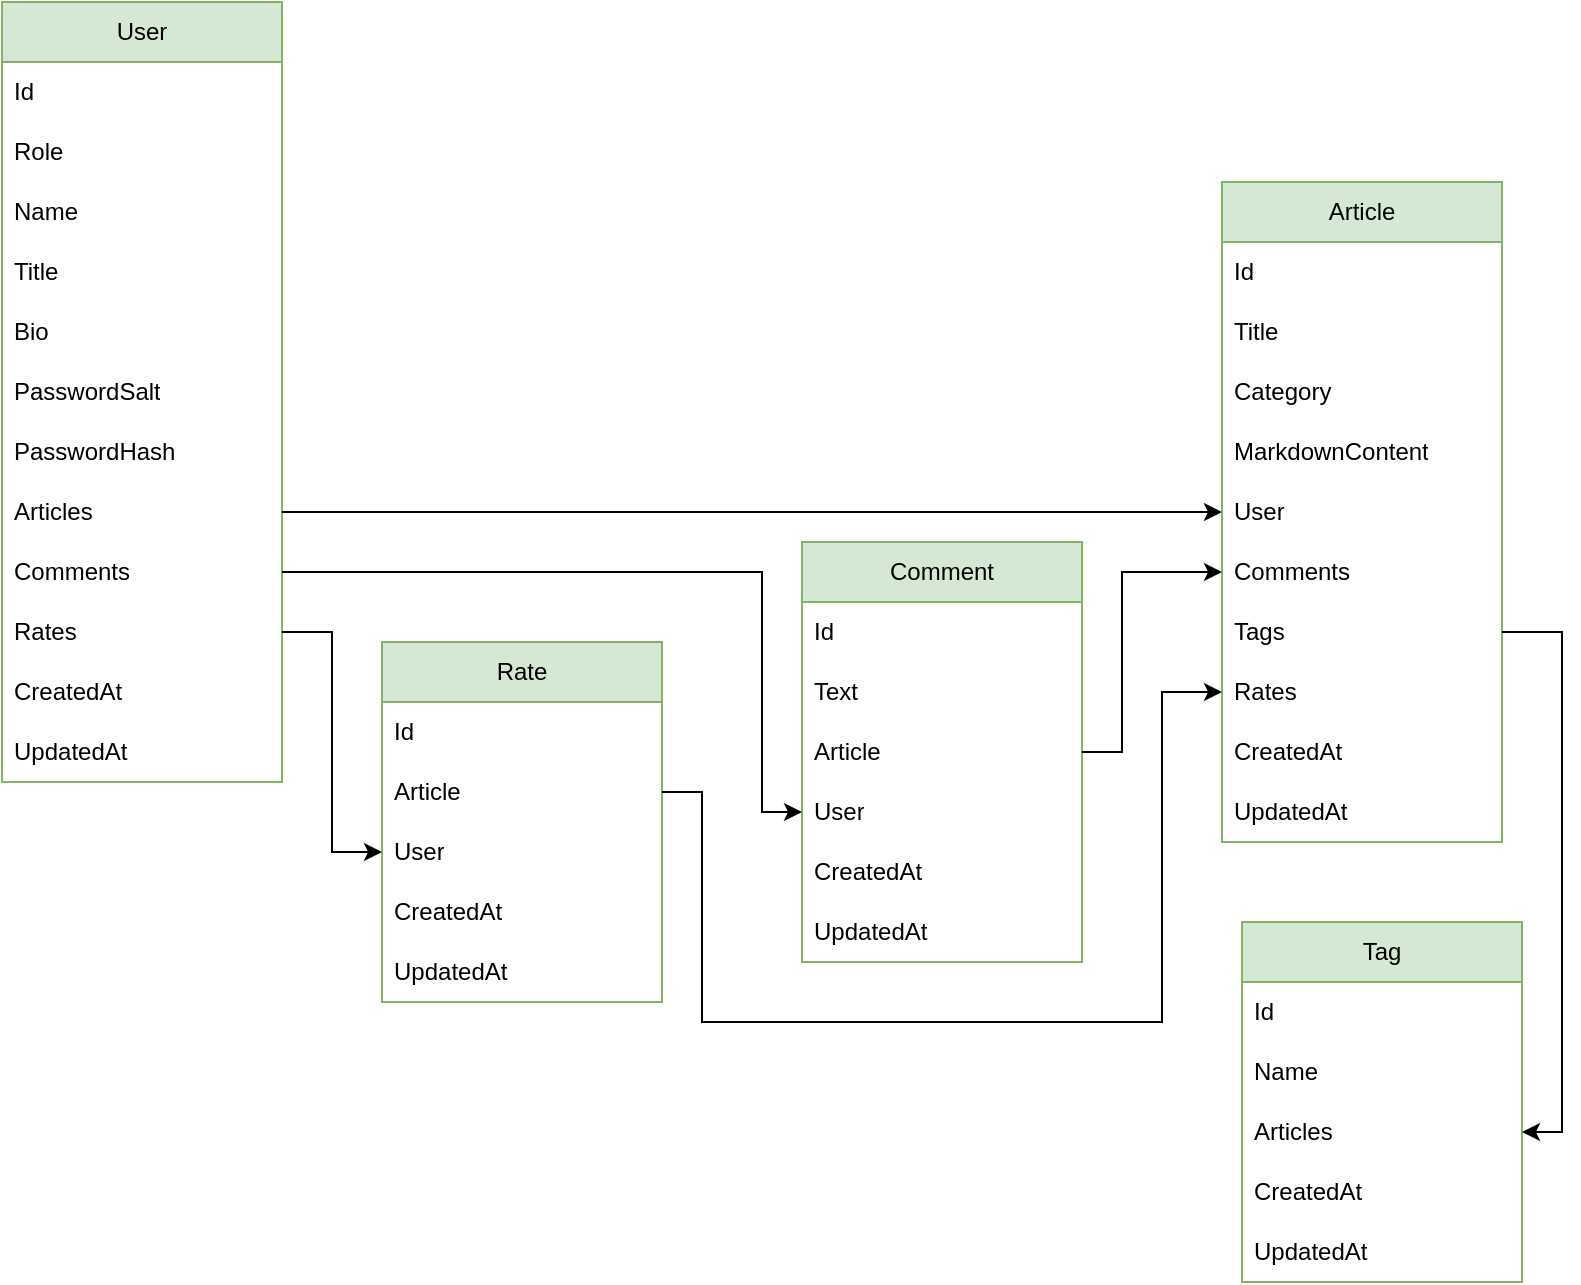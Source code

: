 <mxfile version="26.0.16">
  <diagram name="Page-1" id="pQZI_HipQgm57OAlL8zc">
    <mxGraphModel dx="1434" dy="844" grid="1" gridSize="10" guides="1" tooltips="1" connect="1" arrows="1" fold="1" page="1" pageScale="1" pageWidth="850" pageHeight="1100" math="0" shadow="0">
      <root>
        <mxCell id="0" />
        <mxCell id="1" parent="0" />
        <mxCell id="sKxY2QpQdnvzF1lIqy9B-1" value="User" style="swimlane;fontStyle=0;childLayout=stackLayout;horizontal=1;startSize=30;horizontalStack=0;resizeParent=1;resizeParentMax=0;resizeLast=0;collapsible=1;marginBottom=0;whiteSpace=wrap;html=1;fillColor=#d5e8d4;strokeColor=#82b366;" vertex="1" parent="1">
          <mxGeometry x="40" y="40" width="140" height="390" as="geometry" />
        </mxCell>
        <mxCell id="sKxY2QpQdnvzF1lIqy9B-2" value="Id" style="text;strokeColor=none;fillColor=none;align=left;verticalAlign=middle;spacingLeft=4;spacingRight=4;overflow=hidden;points=[[0,0.5],[1,0.5]];portConstraint=eastwest;rotatable=0;whiteSpace=wrap;html=1;" vertex="1" parent="sKxY2QpQdnvzF1lIqy9B-1">
          <mxGeometry y="30" width="140" height="30" as="geometry" />
        </mxCell>
        <mxCell id="sKxY2QpQdnvzF1lIqy9B-3" value="Role" style="text;strokeColor=none;fillColor=none;align=left;verticalAlign=middle;spacingLeft=4;spacingRight=4;overflow=hidden;points=[[0,0.5],[1,0.5]];portConstraint=eastwest;rotatable=0;whiteSpace=wrap;html=1;" vertex="1" parent="sKxY2QpQdnvzF1lIqy9B-1">
          <mxGeometry y="60" width="140" height="30" as="geometry" />
        </mxCell>
        <mxCell id="sKxY2QpQdnvzF1lIqy9B-4" value="Name" style="text;strokeColor=none;fillColor=none;align=left;verticalAlign=middle;spacingLeft=4;spacingRight=4;overflow=hidden;points=[[0,0.5],[1,0.5]];portConstraint=eastwest;rotatable=0;whiteSpace=wrap;html=1;" vertex="1" parent="sKxY2QpQdnvzF1lIqy9B-1">
          <mxGeometry y="90" width="140" height="30" as="geometry" />
        </mxCell>
        <mxCell id="sKxY2QpQdnvzF1lIqy9B-5" value="Title" style="text;strokeColor=none;fillColor=none;align=left;verticalAlign=middle;spacingLeft=4;spacingRight=4;overflow=hidden;points=[[0,0.5],[1,0.5]];portConstraint=eastwest;rotatable=0;whiteSpace=wrap;html=1;" vertex="1" parent="sKxY2QpQdnvzF1lIqy9B-1">
          <mxGeometry y="120" width="140" height="30" as="geometry" />
        </mxCell>
        <mxCell id="sKxY2QpQdnvzF1lIqy9B-6" value="Bio" style="text;strokeColor=none;fillColor=none;align=left;verticalAlign=middle;spacingLeft=4;spacingRight=4;overflow=hidden;points=[[0,0.5],[1,0.5]];portConstraint=eastwest;rotatable=0;whiteSpace=wrap;html=1;" vertex="1" parent="sKxY2QpQdnvzF1lIqy9B-1">
          <mxGeometry y="150" width="140" height="30" as="geometry" />
        </mxCell>
        <mxCell id="sKxY2QpQdnvzF1lIqy9B-7" value="PasswordSalt" style="text;strokeColor=none;fillColor=none;align=left;verticalAlign=middle;spacingLeft=4;spacingRight=4;overflow=hidden;points=[[0,0.5],[1,0.5]];portConstraint=eastwest;rotatable=0;whiteSpace=wrap;html=1;" vertex="1" parent="sKxY2QpQdnvzF1lIqy9B-1">
          <mxGeometry y="180" width="140" height="30" as="geometry" />
        </mxCell>
        <mxCell id="sKxY2QpQdnvzF1lIqy9B-8" value="PasswordHash" style="text;strokeColor=none;fillColor=none;align=left;verticalAlign=middle;spacingLeft=4;spacingRight=4;overflow=hidden;points=[[0,0.5],[1,0.5]];portConstraint=eastwest;rotatable=0;whiteSpace=wrap;html=1;" vertex="1" parent="sKxY2QpQdnvzF1lIqy9B-1">
          <mxGeometry y="210" width="140" height="30" as="geometry" />
        </mxCell>
        <mxCell id="sKxY2QpQdnvzF1lIqy9B-9" value="Articles" style="text;strokeColor=none;fillColor=none;align=left;verticalAlign=middle;spacingLeft=4;spacingRight=4;overflow=hidden;points=[[0,0.5],[1,0.5]];portConstraint=eastwest;rotatable=0;whiteSpace=wrap;html=1;" vertex="1" parent="sKxY2QpQdnvzF1lIqy9B-1">
          <mxGeometry y="240" width="140" height="30" as="geometry" />
        </mxCell>
        <mxCell id="sKxY2QpQdnvzF1lIqy9B-10" value="Comments" style="text;strokeColor=none;fillColor=none;align=left;verticalAlign=middle;spacingLeft=4;spacingRight=4;overflow=hidden;points=[[0,0.5],[1,0.5]];portConstraint=eastwest;rotatable=0;whiteSpace=wrap;html=1;" vertex="1" parent="sKxY2QpQdnvzF1lIqy9B-1">
          <mxGeometry y="270" width="140" height="30" as="geometry" />
        </mxCell>
        <mxCell id="sKxY2QpQdnvzF1lIqy9B-11" value="Rates" style="text;strokeColor=none;fillColor=none;align=left;verticalAlign=middle;spacingLeft=4;spacingRight=4;overflow=hidden;points=[[0,0.5],[1,0.5]];portConstraint=eastwest;rotatable=0;whiteSpace=wrap;html=1;" vertex="1" parent="sKxY2QpQdnvzF1lIqy9B-1">
          <mxGeometry y="300" width="140" height="30" as="geometry" />
        </mxCell>
        <mxCell id="sKxY2QpQdnvzF1lIqy9B-23" value="CreatedAt" style="text;strokeColor=none;fillColor=none;align=left;verticalAlign=middle;spacingLeft=4;spacingRight=4;overflow=hidden;points=[[0,0.5],[1,0.5]];portConstraint=eastwest;rotatable=0;whiteSpace=wrap;html=1;" vertex="1" parent="sKxY2QpQdnvzF1lIqy9B-1">
          <mxGeometry y="330" width="140" height="30" as="geometry" />
        </mxCell>
        <mxCell id="sKxY2QpQdnvzF1lIqy9B-24" value="UpdatedAt" style="text;strokeColor=none;fillColor=none;align=left;verticalAlign=middle;spacingLeft=4;spacingRight=4;overflow=hidden;points=[[0,0.5],[1,0.5]];portConstraint=eastwest;rotatable=0;whiteSpace=wrap;html=1;" vertex="1" parent="sKxY2QpQdnvzF1lIqy9B-1">
          <mxGeometry y="360" width="140" height="30" as="geometry" />
        </mxCell>
        <mxCell id="sKxY2QpQdnvzF1lIqy9B-12" value="Article" style="swimlane;fontStyle=0;childLayout=stackLayout;horizontal=1;startSize=30;horizontalStack=0;resizeParent=1;resizeParentMax=0;resizeLast=0;collapsible=1;marginBottom=0;whiteSpace=wrap;html=1;fillColor=#d5e8d4;strokeColor=#82b366;" vertex="1" parent="1">
          <mxGeometry x="650" y="130" width="140" height="330" as="geometry" />
        </mxCell>
        <mxCell id="sKxY2QpQdnvzF1lIqy9B-13" value="Id" style="text;strokeColor=none;fillColor=none;align=left;verticalAlign=middle;spacingLeft=4;spacingRight=4;overflow=hidden;points=[[0,0.5],[1,0.5]];portConstraint=eastwest;rotatable=0;whiteSpace=wrap;html=1;" vertex="1" parent="sKxY2QpQdnvzF1lIqy9B-12">
          <mxGeometry y="30" width="140" height="30" as="geometry" />
        </mxCell>
        <mxCell id="sKxY2QpQdnvzF1lIqy9B-14" value="Title" style="text;strokeColor=none;fillColor=none;align=left;verticalAlign=middle;spacingLeft=4;spacingRight=4;overflow=hidden;points=[[0,0.5],[1,0.5]];portConstraint=eastwest;rotatable=0;whiteSpace=wrap;html=1;" vertex="1" parent="sKxY2QpQdnvzF1lIqy9B-12">
          <mxGeometry y="60" width="140" height="30" as="geometry" />
        </mxCell>
        <mxCell id="sKxY2QpQdnvzF1lIqy9B-62" value="Category" style="text;strokeColor=none;fillColor=none;align=left;verticalAlign=middle;spacingLeft=4;spacingRight=4;overflow=hidden;points=[[0,0.5],[1,0.5]];portConstraint=eastwest;rotatable=0;whiteSpace=wrap;html=1;" vertex="1" parent="sKxY2QpQdnvzF1lIqy9B-12">
          <mxGeometry y="90" width="140" height="30" as="geometry" />
        </mxCell>
        <mxCell id="sKxY2QpQdnvzF1lIqy9B-15" value="MarkdownContent" style="text;strokeColor=none;fillColor=none;align=left;verticalAlign=middle;spacingLeft=4;spacingRight=4;overflow=hidden;points=[[0,0.5],[1,0.5]];portConstraint=eastwest;rotatable=0;whiteSpace=wrap;html=1;" vertex="1" parent="sKxY2QpQdnvzF1lIqy9B-12">
          <mxGeometry y="120" width="140" height="30" as="geometry" />
        </mxCell>
        <mxCell id="sKxY2QpQdnvzF1lIqy9B-16" value="User" style="text;strokeColor=none;fillColor=none;align=left;verticalAlign=middle;spacingLeft=4;spacingRight=4;overflow=hidden;points=[[0,0.5],[1,0.5]];portConstraint=eastwest;rotatable=0;whiteSpace=wrap;html=1;" vertex="1" parent="sKxY2QpQdnvzF1lIqy9B-12">
          <mxGeometry y="150" width="140" height="30" as="geometry" />
        </mxCell>
        <mxCell id="sKxY2QpQdnvzF1lIqy9B-21" value="Comments" style="text;strokeColor=none;fillColor=none;align=left;verticalAlign=middle;spacingLeft=4;spacingRight=4;overflow=hidden;points=[[0,0.5],[1,0.5]];portConstraint=eastwest;rotatable=0;whiteSpace=wrap;html=1;" vertex="1" parent="sKxY2QpQdnvzF1lIqy9B-12">
          <mxGeometry y="180" width="140" height="30" as="geometry" />
        </mxCell>
        <mxCell id="sKxY2QpQdnvzF1lIqy9B-27" value="Tags" style="text;strokeColor=none;fillColor=none;align=left;verticalAlign=middle;spacingLeft=4;spacingRight=4;overflow=hidden;points=[[0,0.5],[1,0.5]];portConstraint=eastwest;rotatable=0;whiteSpace=wrap;html=1;" vertex="1" parent="sKxY2QpQdnvzF1lIqy9B-12">
          <mxGeometry y="210" width="140" height="30" as="geometry" />
        </mxCell>
        <mxCell id="sKxY2QpQdnvzF1lIqy9B-22" value="Rates" style="text;strokeColor=none;fillColor=none;align=left;verticalAlign=middle;spacingLeft=4;spacingRight=4;overflow=hidden;points=[[0,0.5],[1,0.5]];portConstraint=eastwest;rotatable=0;whiteSpace=wrap;html=1;" vertex="1" parent="sKxY2QpQdnvzF1lIqy9B-12">
          <mxGeometry y="240" width="140" height="30" as="geometry" />
        </mxCell>
        <mxCell id="sKxY2QpQdnvzF1lIqy9B-25" value="CreatedAt" style="text;strokeColor=none;fillColor=none;align=left;verticalAlign=middle;spacingLeft=4;spacingRight=4;overflow=hidden;points=[[0,0.5],[1,0.5]];portConstraint=eastwest;rotatable=0;whiteSpace=wrap;html=1;" vertex="1" parent="sKxY2QpQdnvzF1lIqy9B-12">
          <mxGeometry y="270" width="140" height="30" as="geometry" />
        </mxCell>
        <mxCell id="sKxY2QpQdnvzF1lIqy9B-26" value="UpdatedAt" style="text;strokeColor=none;fillColor=none;align=left;verticalAlign=middle;spacingLeft=4;spacingRight=4;overflow=hidden;points=[[0,0.5],[1,0.5]];portConstraint=eastwest;rotatable=0;whiteSpace=wrap;html=1;" vertex="1" parent="sKxY2QpQdnvzF1lIqy9B-12">
          <mxGeometry y="300" width="140" height="30" as="geometry" />
        </mxCell>
        <mxCell id="sKxY2QpQdnvzF1lIqy9B-28" style="edgeStyle=orthogonalEdgeStyle;rounded=0;orthogonalLoop=1;jettySize=auto;html=1;exitX=1;exitY=0.5;exitDx=0;exitDy=0;entryX=0;entryY=0.5;entryDx=0;entryDy=0;" edge="1" parent="1" source="sKxY2QpQdnvzF1lIqy9B-9" target="sKxY2QpQdnvzF1lIqy9B-16">
          <mxGeometry relative="1" as="geometry" />
        </mxCell>
        <mxCell id="sKxY2QpQdnvzF1lIqy9B-29" value="Tag" style="swimlane;fontStyle=0;childLayout=stackLayout;horizontal=1;startSize=30;horizontalStack=0;resizeParent=1;resizeParentMax=0;resizeLast=0;collapsible=1;marginBottom=0;whiteSpace=wrap;html=1;fillColor=#d5e8d4;strokeColor=#82b366;" vertex="1" parent="1">
          <mxGeometry x="660" y="500" width="140" height="180" as="geometry" />
        </mxCell>
        <mxCell id="sKxY2QpQdnvzF1lIqy9B-30" value="Id" style="text;strokeColor=none;fillColor=none;align=left;verticalAlign=middle;spacingLeft=4;spacingRight=4;overflow=hidden;points=[[0,0.5],[1,0.5]];portConstraint=eastwest;rotatable=0;whiteSpace=wrap;html=1;" vertex="1" parent="sKxY2QpQdnvzF1lIqy9B-29">
          <mxGeometry y="30" width="140" height="30" as="geometry" />
        </mxCell>
        <mxCell id="sKxY2QpQdnvzF1lIqy9B-31" value="Name" style="text;strokeColor=none;fillColor=none;align=left;verticalAlign=middle;spacingLeft=4;spacingRight=4;overflow=hidden;points=[[0,0.5],[1,0.5]];portConstraint=eastwest;rotatable=0;whiteSpace=wrap;html=1;" vertex="1" parent="sKxY2QpQdnvzF1lIqy9B-29">
          <mxGeometry y="60" width="140" height="30" as="geometry" />
        </mxCell>
        <mxCell id="sKxY2QpQdnvzF1lIqy9B-32" value="Articles" style="text;strokeColor=none;fillColor=none;align=left;verticalAlign=middle;spacingLeft=4;spacingRight=4;overflow=hidden;points=[[0,0.5],[1,0.5]];portConstraint=eastwest;rotatable=0;whiteSpace=wrap;html=1;" vertex="1" parent="sKxY2QpQdnvzF1lIqy9B-29">
          <mxGeometry y="90" width="140" height="30" as="geometry" />
        </mxCell>
        <mxCell id="sKxY2QpQdnvzF1lIqy9B-37" value="CreatedAt" style="text;strokeColor=none;fillColor=none;align=left;verticalAlign=middle;spacingLeft=4;spacingRight=4;overflow=hidden;points=[[0,0.5],[1,0.5]];portConstraint=eastwest;rotatable=0;whiteSpace=wrap;html=1;" vertex="1" parent="sKxY2QpQdnvzF1lIqy9B-29">
          <mxGeometry y="120" width="140" height="30" as="geometry" />
        </mxCell>
        <mxCell id="sKxY2QpQdnvzF1lIqy9B-38" value="UpdatedAt" style="text;strokeColor=none;fillColor=none;align=left;verticalAlign=middle;spacingLeft=4;spacingRight=4;overflow=hidden;points=[[0,0.5],[1,0.5]];portConstraint=eastwest;rotatable=0;whiteSpace=wrap;html=1;" vertex="1" parent="sKxY2QpQdnvzF1lIqy9B-29">
          <mxGeometry y="150" width="140" height="30" as="geometry" />
        </mxCell>
        <mxCell id="sKxY2QpQdnvzF1lIqy9B-40" value="Comment" style="swimlane;fontStyle=0;childLayout=stackLayout;horizontal=1;startSize=30;horizontalStack=0;resizeParent=1;resizeParentMax=0;resizeLast=0;collapsible=1;marginBottom=0;whiteSpace=wrap;html=1;fillColor=#d5e8d4;strokeColor=#82b366;" vertex="1" parent="1">
          <mxGeometry x="440" y="310" width="140" height="210" as="geometry" />
        </mxCell>
        <mxCell id="sKxY2QpQdnvzF1lIqy9B-41" value="Id" style="text;strokeColor=none;fillColor=none;align=left;verticalAlign=middle;spacingLeft=4;spacingRight=4;overflow=hidden;points=[[0,0.5],[1,0.5]];portConstraint=eastwest;rotatable=0;whiteSpace=wrap;html=1;" vertex="1" parent="sKxY2QpQdnvzF1lIqy9B-40">
          <mxGeometry y="30" width="140" height="30" as="geometry" />
        </mxCell>
        <mxCell id="sKxY2QpQdnvzF1lIqy9B-42" value="Text" style="text;strokeColor=none;fillColor=none;align=left;verticalAlign=middle;spacingLeft=4;spacingRight=4;overflow=hidden;points=[[0,0.5],[1,0.5]];portConstraint=eastwest;rotatable=0;whiteSpace=wrap;html=1;" vertex="1" parent="sKxY2QpQdnvzF1lIqy9B-40">
          <mxGeometry y="60" width="140" height="30" as="geometry" />
        </mxCell>
        <mxCell id="sKxY2QpQdnvzF1lIqy9B-43" value="&lt;span style=&quot;text-align: center;&quot;&gt;Article&lt;/span&gt;" style="text;strokeColor=none;fillColor=none;align=left;verticalAlign=middle;spacingLeft=4;spacingRight=4;overflow=hidden;points=[[0,0.5],[1,0.5]];portConstraint=eastwest;rotatable=0;whiteSpace=wrap;html=1;" vertex="1" parent="sKxY2QpQdnvzF1lIqy9B-40">
          <mxGeometry y="90" width="140" height="30" as="geometry" />
        </mxCell>
        <mxCell id="sKxY2QpQdnvzF1lIqy9B-44" value="User" style="text;strokeColor=none;fillColor=none;align=left;verticalAlign=middle;spacingLeft=4;spacingRight=4;overflow=hidden;points=[[0,0.5],[1,0.5]];portConstraint=eastwest;rotatable=0;whiteSpace=wrap;html=1;" vertex="1" parent="sKxY2QpQdnvzF1lIqy9B-40">
          <mxGeometry y="120" width="140" height="30" as="geometry" />
        </mxCell>
        <mxCell id="sKxY2QpQdnvzF1lIqy9B-48" value="CreatedAt" style="text;strokeColor=none;fillColor=none;align=left;verticalAlign=middle;spacingLeft=4;spacingRight=4;overflow=hidden;points=[[0,0.5],[1,0.5]];portConstraint=eastwest;rotatable=0;whiteSpace=wrap;html=1;" vertex="1" parent="sKxY2QpQdnvzF1lIqy9B-40">
          <mxGeometry y="150" width="140" height="30" as="geometry" />
        </mxCell>
        <mxCell id="sKxY2QpQdnvzF1lIqy9B-49" value="UpdatedAt" style="text;strokeColor=none;fillColor=none;align=left;verticalAlign=middle;spacingLeft=4;spacingRight=4;overflow=hidden;points=[[0,0.5],[1,0.5]];portConstraint=eastwest;rotatable=0;whiteSpace=wrap;html=1;" vertex="1" parent="sKxY2QpQdnvzF1lIqy9B-40">
          <mxGeometry y="180" width="140" height="30" as="geometry" />
        </mxCell>
        <mxCell id="sKxY2QpQdnvzF1lIqy9B-50" style="edgeStyle=orthogonalEdgeStyle;rounded=0;orthogonalLoop=1;jettySize=auto;html=1;exitX=1;exitY=0.5;exitDx=0;exitDy=0;entryX=0;entryY=0.5;entryDx=0;entryDy=0;" edge="1" parent="1" source="sKxY2QpQdnvzF1lIqy9B-10" target="sKxY2QpQdnvzF1lIqy9B-44">
          <mxGeometry relative="1" as="geometry">
            <Array as="points">
              <mxPoint x="420" y="325" />
              <mxPoint x="420" y="445" />
            </Array>
          </mxGeometry>
        </mxCell>
        <mxCell id="sKxY2QpQdnvzF1lIqy9B-51" style="edgeStyle=orthogonalEdgeStyle;rounded=0;orthogonalLoop=1;jettySize=auto;html=1;exitX=1;exitY=0.5;exitDx=0;exitDy=0;entryX=0;entryY=0.5;entryDx=0;entryDy=0;" edge="1" parent="1" source="sKxY2QpQdnvzF1lIqy9B-43" target="sKxY2QpQdnvzF1lIqy9B-21">
          <mxGeometry relative="1" as="geometry">
            <Array as="points">
              <mxPoint x="600" y="415" />
              <mxPoint x="600" y="325" />
            </Array>
          </mxGeometry>
        </mxCell>
        <mxCell id="sKxY2QpQdnvzF1lIqy9B-52" value="Rate" style="swimlane;fontStyle=0;childLayout=stackLayout;horizontal=1;startSize=30;horizontalStack=0;resizeParent=1;resizeParentMax=0;resizeLast=0;collapsible=1;marginBottom=0;whiteSpace=wrap;html=1;fillColor=#d5e8d4;strokeColor=#82b366;" vertex="1" parent="1">
          <mxGeometry x="230" y="360" width="140" height="180" as="geometry" />
        </mxCell>
        <mxCell id="sKxY2QpQdnvzF1lIqy9B-53" value="Id" style="text;strokeColor=none;fillColor=none;align=left;verticalAlign=middle;spacingLeft=4;spacingRight=4;overflow=hidden;points=[[0,0.5],[1,0.5]];portConstraint=eastwest;rotatable=0;whiteSpace=wrap;html=1;" vertex="1" parent="sKxY2QpQdnvzF1lIqy9B-52">
          <mxGeometry y="30" width="140" height="30" as="geometry" />
        </mxCell>
        <mxCell id="sKxY2QpQdnvzF1lIqy9B-54" value="Article" style="text;strokeColor=none;fillColor=none;align=left;verticalAlign=middle;spacingLeft=4;spacingRight=4;overflow=hidden;points=[[0,0.5],[1,0.5]];portConstraint=eastwest;rotatable=0;whiteSpace=wrap;html=1;" vertex="1" parent="sKxY2QpQdnvzF1lIqy9B-52">
          <mxGeometry y="60" width="140" height="30" as="geometry" />
        </mxCell>
        <mxCell id="sKxY2QpQdnvzF1lIqy9B-56" value="User" style="text;strokeColor=none;fillColor=none;align=left;verticalAlign=middle;spacingLeft=4;spacingRight=4;overflow=hidden;points=[[0,0.5],[1,0.5]];portConstraint=eastwest;rotatable=0;whiteSpace=wrap;html=1;" vertex="1" parent="sKxY2QpQdnvzF1lIqy9B-52">
          <mxGeometry y="90" width="140" height="30" as="geometry" />
        </mxCell>
        <mxCell id="sKxY2QpQdnvzF1lIqy9B-57" value="CreatedAt" style="text;strokeColor=none;fillColor=none;align=left;verticalAlign=middle;spacingLeft=4;spacingRight=4;overflow=hidden;points=[[0,0.5],[1,0.5]];portConstraint=eastwest;rotatable=0;whiteSpace=wrap;html=1;" vertex="1" parent="sKxY2QpQdnvzF1lIqy9B-52">
          <mxGeometry y="120" width="140" height="30" as="geometry" />
        </mxCell>
        <mxCell id="sKxY2QpQdnvzF1lIqy9B-58" value="UpdatedAt" style="text;strokeColor=none;fillColor=none;align=left;verticalAlign=middle;spacingLeft=4;spacingRight=4;overflow=hidden;points=[[0,0.5],[1,0.5]];portConstraint=eastwest;rotatable=0;whiteSpace=wrap;html=1;" vertex="1" parent="sKxY2QpQdnvzF1lIqy9B-52">
          <mxGeometry y="150" width="140" height="30" as="geometry" />
        </mxCell>
        <mxCell id="sKxY2QpQdnvzF1lIqy9B-59" style="edgeStyle=orthogonalEdgeStyle;rounded=0;orthogonalLoop=1;jettySize=auto;html=1;exitX=1;exitY=0.5;exitDx=0;exitDy=0;entryX=0;entryY=0.5;entryDx=0;entryDy=0;" edge="1" parent="1" source="sKxY2QpQdnvzF1lIqy9B-11" target="sKxY2QpQdnvzF1lIqy9B-56">
          <mxGeometry relative="1" as="geometry" />
        </mxCell>
        <mxCell id="sKxY2QpQdnvzF1lIqy9B-60" style="edgeStyle=orthogonalEdgeStyle;rounded=0;orthogonalLoop=1;jettySize=auto;html=1;exitX=1;exitY=0.5;exitDx=0;exitDy=0;entryX=0;entryY=0.5;entryDx=0;entryDy=0;" edge="1" parent="1" source="sKxY2QpQdnvzF1lIqy9B-54" target="sKxY2QpQdnvzF1lIqy9B-22">
          <mxGeometry relative="1" as="geometry">
            <Array as="points">
              <mxPoint x="390" y="435" />
              <mxPoint x="390" y="550" />
              <mxPoint x="620" y="550" />
              <mxPoint x="620" y="385" />
            </Array>
          </mxGeometry>
        </mxCell>
        <mxCell id="sKxY2QpQdnvzF1lIqy9B-61" style="edgeStyle=orthogonalEdgeStyle;rounded=0;orthogonalLoop=1;jettySize=auto;html=1;exitX=1;exitY=0.5;exitDx=0;exitDy=0;entryX=1;entryY=0.5;entryDx=0;entryDy=0;" edge="1" parent="1" source="sKxY2QpQdnvzF1lIqy9B-27" target="sKxY2QpQdnvzF1lIqy9B-32">
          <mxGeometry relative="1" as="geometry" />
        </mxCell>
      </root>
    </mxGraphModel>
  </diagram>
</mxfile>
